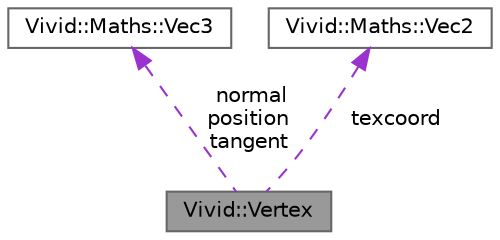 digraph "Vivid::Vertex"
{
 // LATEX_PDF_SIZE
  bgcolor="transparent";
  edge [fontname=Helvetica,fontsize=10,labelfontname=Helvetica,labelfontsize=10];
  node [fontname=Helvetica,fontsize=10,shape=box,height=0.2,width=0.4];
  Node1 [label="Vivid::Vertex",height=0.2,width=0.4,color="gray40", fillcolor="grey60", style="filled", fontcolor="black",tooltip="A struct for the Vertex."];
  Node2 -> Node1 [dir="back",color="darkorchid3",style="dashed",label=" normal\nposition\ntangent" ];
  Node2 [label="Vivid::Maths::Vec3",height=0.2,width=0.4,color="gray40", fillcolor="white", style="filled",URL="$d4/df7/struct_vivid_1_1_maths_1_1_vec3.html",tooltip="Contains a 3D vector."];
  Node3 -> Node1 [dir="back",color="darkorchid3",style="dashed",label=" texcoord" ];
  Node3 [label="Vivid::Maths::Vec2",height=0.2,width=0.4,color="gray40", fillcolor="white", style="filled",URL="$db/db4/struct_vivid_1_1_maths_1_1_vec2.html",tooltip="Contains a 2D vector."];
}
